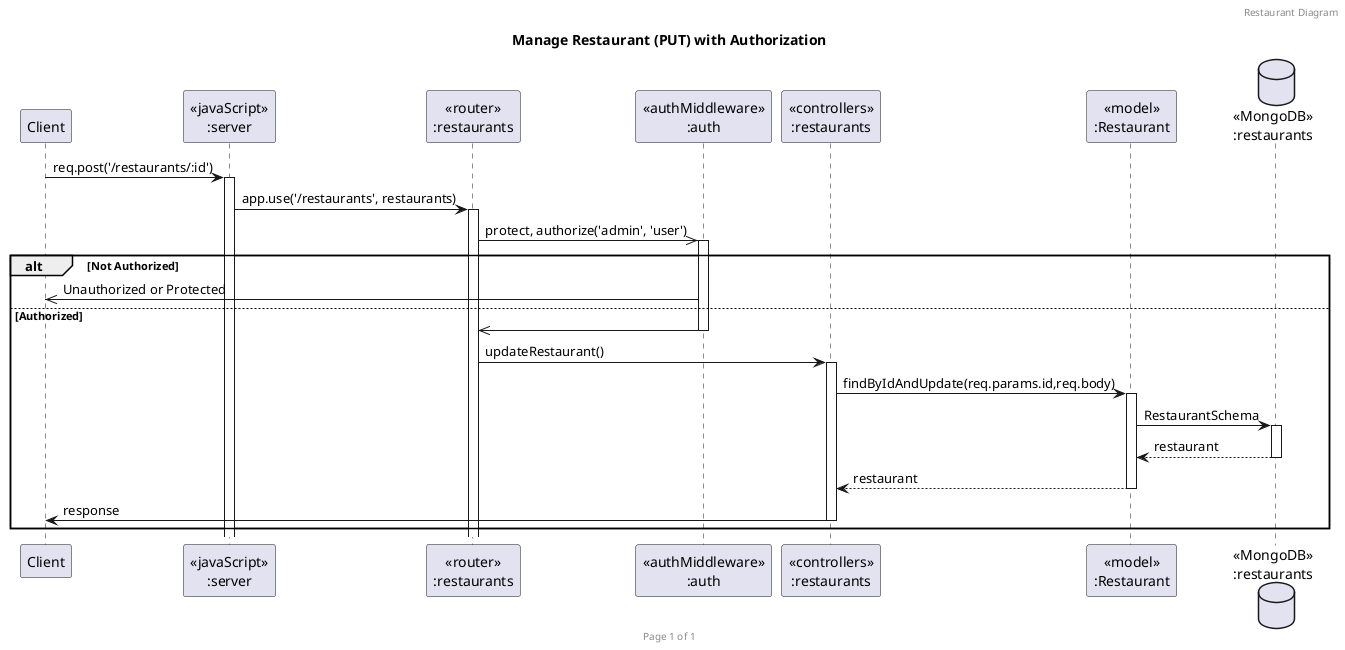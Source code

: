 @startuml
header Restaurant Diagram
footer Page %page% of %lastpage%
title "Manage Restaurant (PUT) with Authorization"

participant "Client" as client
participant "<<javaScript>>\n:server" as server
participant "<<router>>\n:restaurants" as routerRestaurants
participant "<<authMiddleware>>\n:auth" as authMiddleware
participant "<<controllers>>\n:restaurants" as controllersRestaurants
participant "<<model>>\n:Restaurant" as modelRestaurant
database "<<MongoDB>>\n:restaurants" as RestaurantsDatabase

client->server ++:req.post('/restaurants/:id')
server->routerRestaurants ++:app.use('/restaurants', restaurants)
routerRestaurants->>authMiddleware ++:protect, authorize('admin', 'user')

alt Not Authorized
    authMiddleware->>client :Unauthorized or Protected
else Authorized
    authMiddleware->>routerRestaurants -- :
    routerRestaurants->controllersRestaurants ++:updateRestaurant()
    controllersRestaurants->modelRestaurant ++:findByIdAndUpdate(req.params.id,req.body)
    modelRestaurant ->RestaurantsDatabase ++: RestaurantSchema
    RestaurantsDatabase --> modelRestaurant --: restaurant
    controllersRestaurants <-- modelRestaurant --: restaurant
    controllersRestaurants->client --:response
end



@enduml